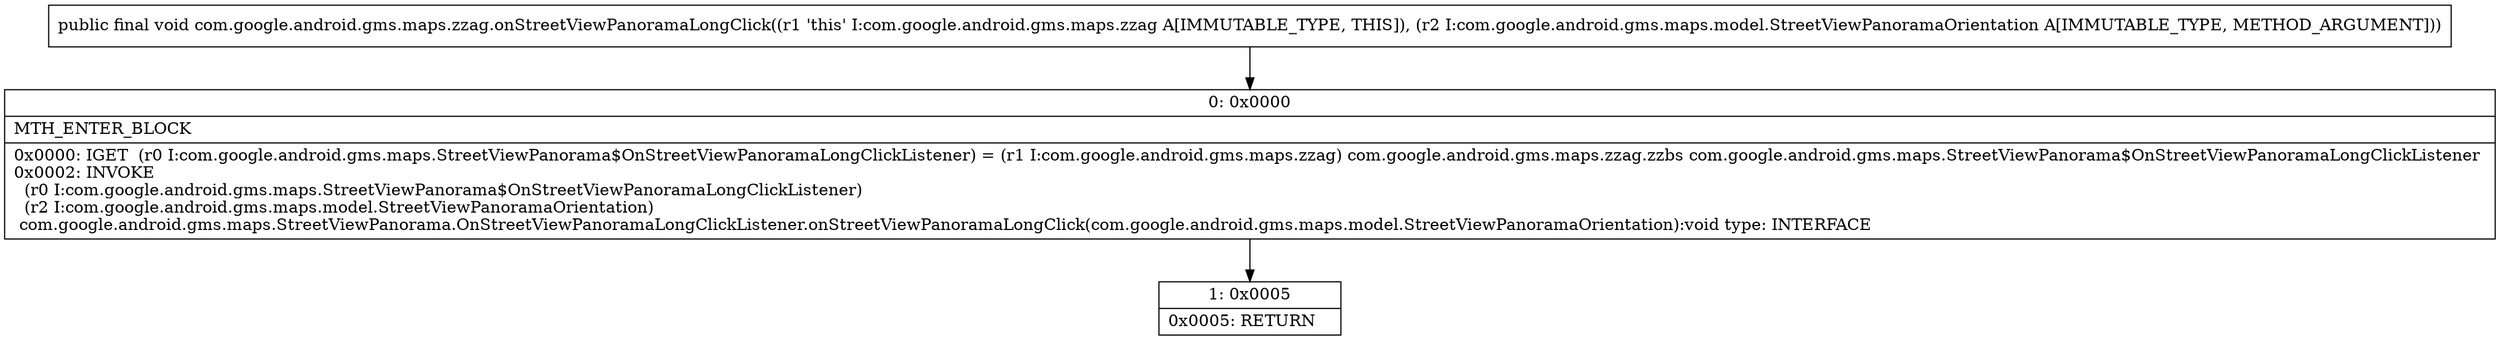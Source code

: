 digraph "CFG forcom.google.android.gms.maps.zzag.onStreetViewPanoramaLongClick(Lcom\/google\/android\/gms\/maps\/model\/StreetViewPanoramaOrientation;)V" {
Node_0 [shape=record,label="{0\:\ 0x0000|MTH_ENTER_BLOCK\l|0x0000: IGET  (r0 I:com.google.android.gms.maps.StreetViewPanorama$OnStreetViewPanoramaLongClickListener) = (r1 I:com.google.android.gms.maps.zzag) com.google.android.gms.maps.zzag.zzbs com.google.android.gms.maps.StreetViewPanorama$OnStreetViewPanoramaLongClickListener \l0x0002: INVOKE  \l  (r0 I:com.google.android.gms.maps.StreetViewPanorama$OnStreetViewPanoramaLongClickListener)\l  (r2 I:com.google.android.gms.maps.model.StreetViewPanoramaOrientation)\l com.google.android.gms.maps.StreetViewPanorama.OnStreetViewPanoramaLongClickListener.onStreetViewPanoramaLongClick(com.google.android.gms.maps.model.StreetViewPanoramaOrientation):void type: INTERFACE \l}"];
Node_1 [shape=record,label="{1\:\ 0x0005|0x0005: RETURN   \l}"];
MethodNode[shape=record,label="{public final void com.google.android.gms.maps.zzag.onStreetViewPanoramaLongClick((r1 'this' I:com.google.android.gms.maps.zzag A[IMMUTABLE_TYPE, THIS]), (r2 I:com.google.android.gms.maps.model.StreetViewPanoramaOrientation A[IMMUTABLE_TYPE, METHOD_ARGUMENT])) }"];
MethodNode -> Node_0;
Node_0 -> Node_1;
}

